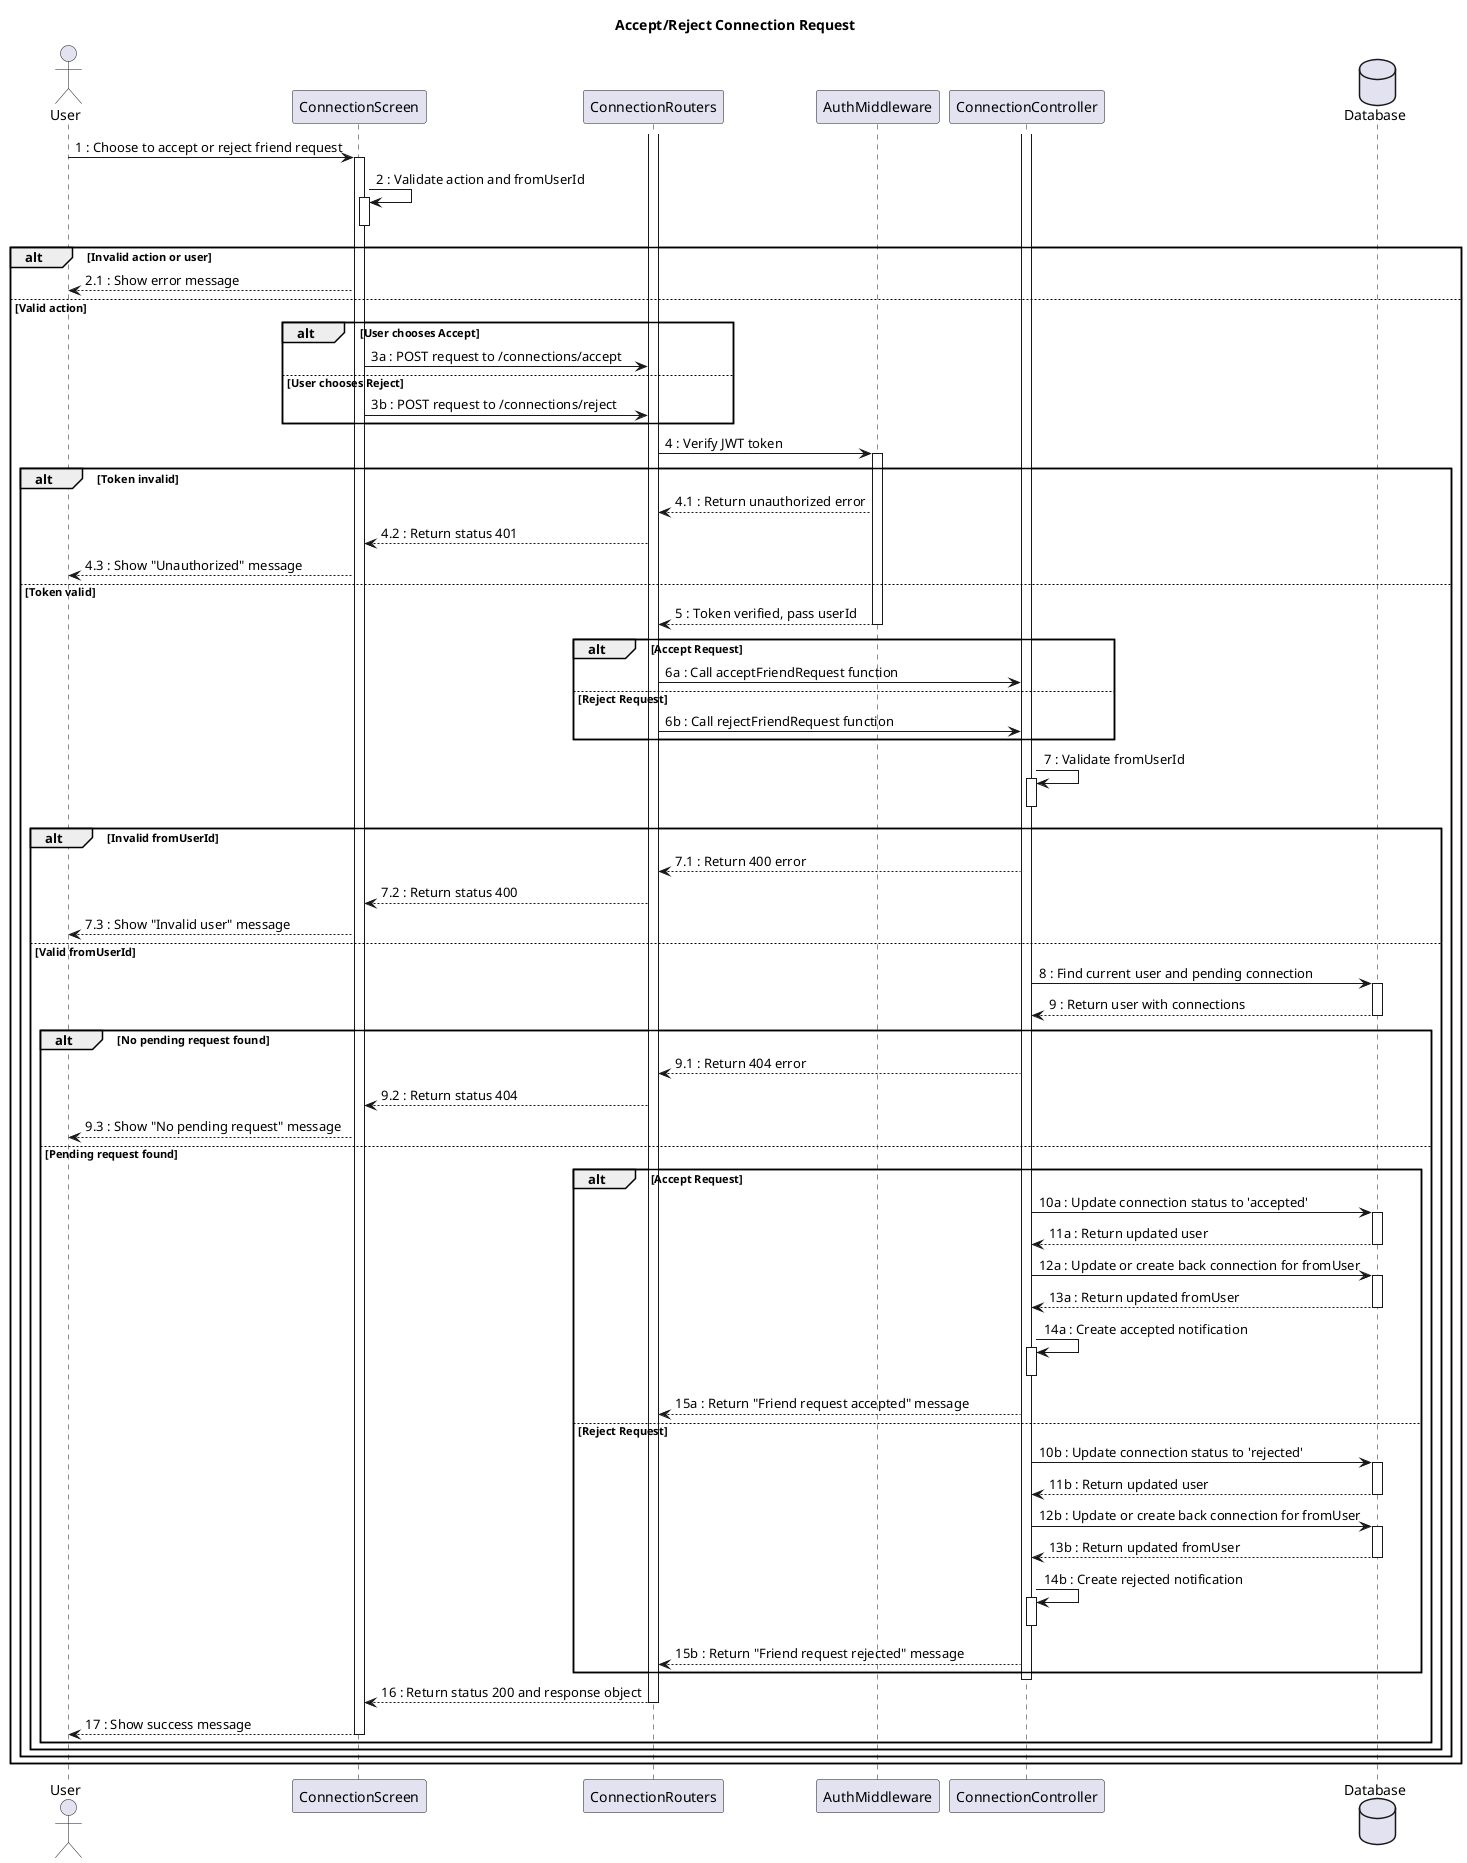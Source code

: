 @startuml
title Accept/Reject Connection Request
actor User
participant ConnectionScreen
participant ConnectionRouters
participant AuthMiddleware
participant ConnectionController
database Database

User -> ConnectionScreen : 1 : Choose to accept or reject friend request
activate ConnectionScreen

ConnectionScreen -> ConnectionScreen : 2 : Validate action and fromUserId
activate ConnectionScreen
deactivate ConnectionScreen
alt Invalid action or user
    ConnectionScreen --> User : 2.1 : Show error message
else Valid action
    alt User chooses Accept
        ConnectionScreen -> ConnectionRouters : 3a : POST request to /connections/accept
    else User chooses Reject
        ConnectionScreen -> ConnectionRouters : 3b : POST request to /connections/reject
    end
    activate ConnectionRouters

    ConnectionRouters -> AuthMiddleware : 4 : Verify JWT token
    activate AuthMiddleware

    alt Token invalid
        AuthMiddleware --> ConnectionRouters : 4.1 : Return unauthorized error
        ConnectionRouters --> ConnectionScreen : 4.2 : Return status 401
        ConnectionScreen --> User : 4.3 : Show "Unauthorized" message
    else Token valid
        AuthMiddleware --> ConnectionRouters : 5 : Token verified, pass userId
        deactivate AuthMiddleware

        alt Accept Request
            ConnectionRouters -> ConnectionController : 6a : Call acceptFriendRequest function
        else Reject Request
            ConnectionRouters -> ConnectionController : 6b : Call rejectFriendRequest function
        end
        activate ConnectionController

        ConnectionController -> ConnectionController : 7 : Validate fromUserId
        activate ConnectionController
        deactivate ConnectionController

        alt Invalid fromUserId
            ConnectionController --> ConnectionRouters : 7.1 : Return 400 error
            ConnectionRouters --> ConnectionScreen : 7.2 : Return status 400
            ConnectionScreen --> User : 7.3 : Show "Invalid user" message
        else Valid fromUserId
            ConnectionController -> Database : 8 : Find current user and pending connection
            activate Database
            Database --> ConnectionController : 9 : Return user with connections
            deactivate Database

            alt No pending request found
                ConnectionController --> ConnectionRouters : 9.1 : Return 404 error
                ConnectionRouters --> ConnectionScreen : 9.2 : Return status 404
                ConnectionScreen --> User : 9.3 : Show "No pending request" message
            else Pending request found
                alt Accept Request
                    ConnectionController -> Database : 10a : Update connection status to 'accepted'
                    activate Database
                    Database --> ConnectionController : 11a : Return updated user
                    deactivate Database

                    ConnectionController -> Database : 12a : Update or create back connection for fromUser
                    activate Database
                    Database --> ConnectionController : 13a : Return updated fromUser
                    deactivate Database

                    ConnectionController -> ConnectionController : 14a : Create accepted notification
                    activate ConnectionController
                    deactivate ConnectionController

                    ConnectionController --> ConnectionRouters : 15a : Return "Friend request accepted" message
                else Reject Request
                    ConnectionController -> Database : 10b : Update connection status to 'rejected'
                    activate Database
                    Database --> ConnectionController : 11b : Return updated user
                    deactivate Database

                    ConnectionController -> Database : 12b : Update or create back connection for fromUser
                    activate Database
                    Database --> ConnectionController : 13b : Return updated fromUser
                    deactivate Database

                    ConnectionController -> ConnectionController : 14b : Create rejected notification
                    activate ConnectionController
                    deactivate ConnectionController

                    ConnectionController --> ConnectionRouters : 15b : Return "Friend request rejected" message
                end
                deactivate ConnectionController
                ConnectionRouters --> ConnectionScreen : 16 : Return status 200 and response object
                deactivate ConnectionRouters
                ConnectionScreen --> User : 17 : Show success message
                deactivate ConnectionScreen
            end
        end
    end
end

@enduml
